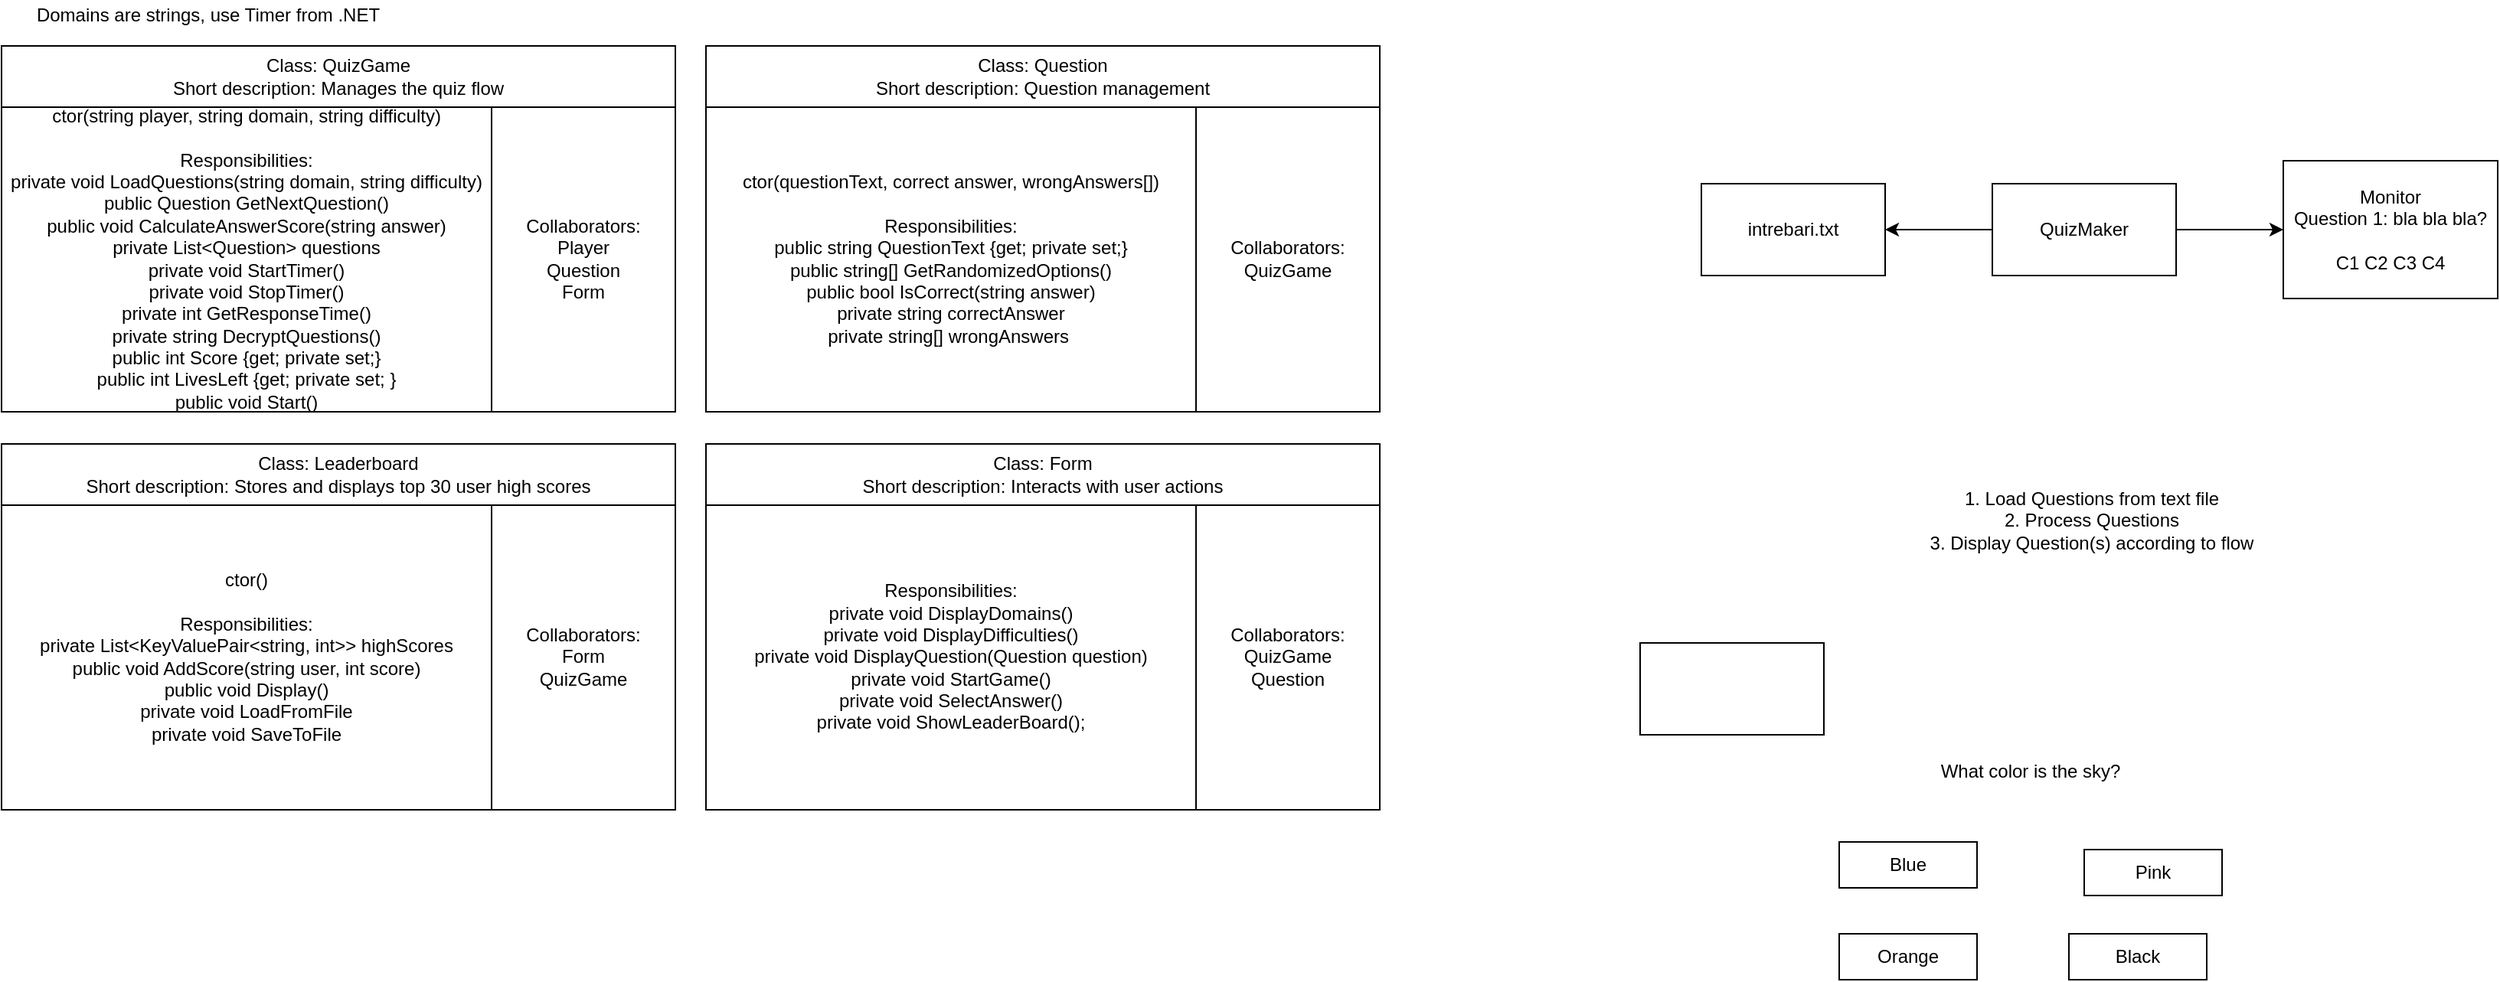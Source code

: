 <mxfile version="12.8.5" type="device"><diagram id="fk1JWu7tyoa1lIMnicw1" name="Page-1"><mxGraphModel dx="1897" dy="695" grid="1" gridSize="10" guides="1" tooltips="1" connect="1" arrows="1" fold="1" page="1" pageScale="1" pageWidth="827" pageHeight="1169" math="0" shadow="0"><root><mxCell id="0"/><mxCell id="1" parent="0"/><mxCell id="QCNlVdVVqZGmGBL-rqma-1" value="ctor(string player, string domain, string difficulty)&lt;br&gt;&lt;br&gt;Responsibilities:&lt;br&gt;private void LoadQuestions(string domain, string difficulty)&lt;br&gt;public Question GetNextQuestion()&lt;br&gt;public void CalculateAnswerScore(string answer)&lt;br&gt;private List&amp;lt;Question&amp;gt; questions&lt;br&gt;private void StartTimer()&lt;br&gt;private void StopTimer()&lt;br&gt;private int GetResponseTime()&lt;br&gt;private string DecryptQuestions()&lt;br&gt;public int Score {get; private set;}&lt;br&gt;public int LivesLeft {get; private set; }&lt;br&gt;public void Start()" style="rounded=0;whiteSpace=wrap;html=1;" parent="1" vertex="1"><mxGeometry x="-100" y="79" width="320" height="200" as="geometry"/></mxCell><mxCell id="QCNlVdVVqZGmGBL-rqma-2" value="Collaborators:&lt;br&gt;Player&lt;br&gt;Question&lt;br&gt;Form" style="rounded=0;whiteSpace=wrap;html=1;" parent="1" vertex="1"><mxGeometry x="220" y="79" width="120" height="200" as="geometry"/></mxCell><mxCell id="QCNlVdVVqZGmGBL-rqma-3" value="Class: QuizGame&lt;br&gt;Short description: Manages the quiz flow" style="rounded=0;whiteSpace=wrap;html=1;" parent="1" vertex="1"><mxGeometry x="-100" y="40" width="440" height="40" as="geometry"/></mxCell><mxCell id="QCNlVdVVqZGmGBL-rqma-4" value="Domains are strings, use Timer from .NET" style="text;html=1;strokeColor=none;fillColor=none;align=center;verticalAlign=middle;whiteSpace=wrap;rounded=0;" parent="1" vertex="1"><mxGeometry x="-90" y="10" width="250" height="20" as="geometry"/></mxCell><mxCell id="QCNlVdVVqZGmGBL-rqma-5" value="ctor(questionText, correct answer, wrongAnswers[])&lt;br&gt;&lt;br&gt;Responsibilities:&lt;br&gt;public string QuestionText {get; private set;}&lt;br&gt;public string[] GetRandomizedOptions()&lt;br&gt;public bool IsCorrect(string answer)&lt;br&gt;private string correctAnswer&lt;br&gt;private string[] wrongAnswers&amp;nbsp;" style="rounded=0;whiteSpace=wrap;html=1;" parent="1" vertex="1"><mxGeometry x="360" y="79" width="320" height="200" as="geometry"/></mxCell><mxCell id="QCNlVdVVqZGmGBL-rqma-6" value="Collaborators:&lt;br&gt;QuizGame" style="rounded=0;whiteSpace=wrap;html=1;" parent="1" vertex="1"><mxGeometry x="680" y="79" width="120" height="200" as="geometry"/></mxCell><mxCell id="QCNlVdVVqZGmGBL-rqma-7" value="Class: Question&lt;br&gt;Short description: Question management" style="rounded=0;whiteSpace=wrap;html=1;" parent="1" vertex="1"><mxGeometry x="360" y="40" width="440" height="40" as="geometry"/></mxCell><mxCell id="QCNlVdVVqZGmGBL-rqma-11" value="Responsibilities:&lt;br&gt;private void DisplayDomains()&lt;br&gt;private void DisplayDifficulties()&lt;br&gt;private void DisplayQuestion(Question question)&lt;br&gt;private void StartGame()&lt;br&gt;private void SelectAnswer()&lt;br&gt;private void ShowLeaderBoard();" style="rounded=0;whiteSpace=wrap;html=1;" parent="1" vertex="1"><mxGeometry x="360" y="339" width="320" height="200" as="geometry"/></mxCell><mxCell id="QCNlVdVVqZGmGBL-rqma-12" value="Collaborators:&lt;br&gt;QuizGame&lt;br&gt;Question" style="rounded=0;whiteSpace=wrap;html=1;" parent="1" vertex="1"><mxGeometry x="680" y="339" width="120" height="200" as="geometry"/></mxCell><mxCell id="QCNlVdVVqZGmGBL-rqma-13" value="Class: Form&lt;br&gt;Short description: Interacts with user actions" style="rounded=0;whiteSpace=wrap;html=1;" parent="1" vertex="1"><mxGeometry x="360" y="300" width="440" height="40" as="geometry"/></mxCell><mxCell id="QCNlVdVVqZGmGBL-rqma-14" value="ctor()&lt;br&gt;&lt;br&gt;Responsibilities:&lt;br&gt;private List&amp;lt;KeyValuePair&amp;lt;string, int&amp;gt;&amp;gt; highScores&lt;br&gt;public void AddScore(string user, int score)&lt;br&gt;public void Display()&lt;br&gt;private void LoadFromFile&lt;br&gt;private void SaveToFile" style="rounded=0;whiteSpace=wrap;html=1;" parent="1" vertex="1"><mxGeometry x="-100" y="339" width="320" height="200" as="geometry"/></mxCell><mxCell id="QCNlVdVVqZGmGBL-rqma-15" value="Collaborators:&lt;br&gt;Form&lt;br&gt;QuizGame" style="rounded=0;whiteSpace=wrap;html=1;" parent="1" vertex="1"><mxGeometry x="220" y="339" width="120" height="200" as="geometry"/></mxCell><mxCell id="QCNlVdVVqZGmGBL-rqma-16" value="Class: Leaderboard&lt;br&gt;Short description: Stores and displays top 30 user high scores" style="rounded=0;whiteSpace=wrap;html=1;" parent="1" vertex="1"><mxGeometry x="-100" y="300" width="440" height="40" as="geometry"/></mxCell><mxCell id="BEv4lj1gCkrbb1MLRj2N-1" value="intrebari.txt" style="rounded=0;whiteSpace=wrap;html=1;" vertex="1" parent="1"><mxGeometry x="1010" y="130" width="120" height="60" as="geometry"/></mxCell><mxCell id="BEv4lj1gCkrbb1MLRj2N-4" style="edgeStyle=orthogonalEdgeStyle;rounded=0;orthogonalLoop=1;jettySize=auto;html=1;exitX=0;exitY=0.5;exitDx=0;exitDy=0;entryX=1;entryY=0.5;entryDx=0;entryDy=0;" edge="1" parent="1" source="BEv4lj1gCkrbb1MLRj2N-2" target="BEv4lj1gCkrbb1MLRj2N-1"><mxGeometry relative="1" as="geometry"/></mxCell><mxCell id="BEv4lj1gCkrbb1MLRj2N-5" style="edgeStyle=orthogonalEdgeStyle;rounded=0;orthogonalLoop=1;jettySize=auto;html=1;exitX=1;exitY=0.5;exitDx=0;exitDy=0;entryX=0;entryY=0.5;entryDx=0;entryDy=0;" edge="1" parent="1" source="BEv4lj1gCkrbb1MLRj2N-2" target="BEv4lj1gCkrbb1MLRj2N-3"><mxGeometry relative="1" as="geometry"/></mxCell><mxCell id="BEv4lj1gCkrbb1MLRj2N-2" value="QuizMaker" style="rounded=0;whiteSpace=wrap;html=1;" vertex="1" parent="1"><mxGeometry x="1200" y="130" width="120" height="60" as="geometry"/></mxCell><mxCell id="BEv4lj1gCkrbb1MLRj2N-3" value="Monitor&lt;br&gt;Question 1: bla bla bla?&lt;br&gt;&lt;br&gt;C1 C2 C3 C4" style="rounded=0;whiteSpace=wrap;html=1;" vertex="1" parent="1"><mxGeometry x="1390" y="115" width="140" height="90" as="geometry"/></mxCell><mxCell id="BEv4lj1gCkrbb1MLRj2N-6" value="1. Load Questions from text file&lt;br&gt;2. Process Questions&lt;br&gt;3. Display Question(s) according to flow" style="text;html=1;strokeColor=none;fillColor=none;align=center;verticalAlign=middle;whiteSpace=wrap;rounded=0;" vertex="1" parent="1"><mxGeometry x="1140" y="320" width="250" height="60" as="geometry"/></mxCell><mxCell id="BEv4lj1gCkrbb1MLRj2N-7" value="What color is the sky?" style="text;html=1;strokeColor=none;fillColor=none;align=center;verticalAlign=middle;whiteSpace=wrap;rounded=0;" vertex="1" parent="1"><mxGeometry x="1110" y="489" width="230" height="50" as="geometry"/></mxCell><mxCell id="BEv4lj1gCkrbb1MLRj2N-8" value="Blue" style="rounded=0;whiteSpace=wrap;html=1;" vertex="1" parent="1"><mxGeometry x="1100" y="560" width="90" height="30" as="geometry"/></mxCell><mxCell id="BEv4lj1gCkrbb1MLRj2N-9" value="Pink" style="rounded=0;whiteSpace=wrap;html=1;" vertex="1" parent="1"><mxGeometry x="1260" y="565" width="90" height="30" as="geometry"/></mxCell><mxCell id="BEv4lj1gCkrbb1MLRj2N-10" value="Orange" style="rounded=0;whiteSpace=wrap;html=1;" vertex="1" parent="1"><mxGeometry x="1100" y="620" width="90" height="30" as="geometry"/></mxCell><mxCell id="BEv4lj1gCkrbb1MLRj2N-11" value="Black" style="rounded=0;whiteSpace=wrap;html=1;" vertex="1" parent="1"><mxGeometry x="1250" y="620" width="90" height="30" as="geometry"/></mxCell><mxCell id="BEv4lj1gCkrbb1MLRj2N-12" value="" style="rounded=0;whiteSpace=wrap;html=1;" vertex="1" parent="1"><mxGeometry x="970" y="430" width="120" height="60" as="geometry"/></mxCell></root></mxGraphModel></diagram></mxfile>